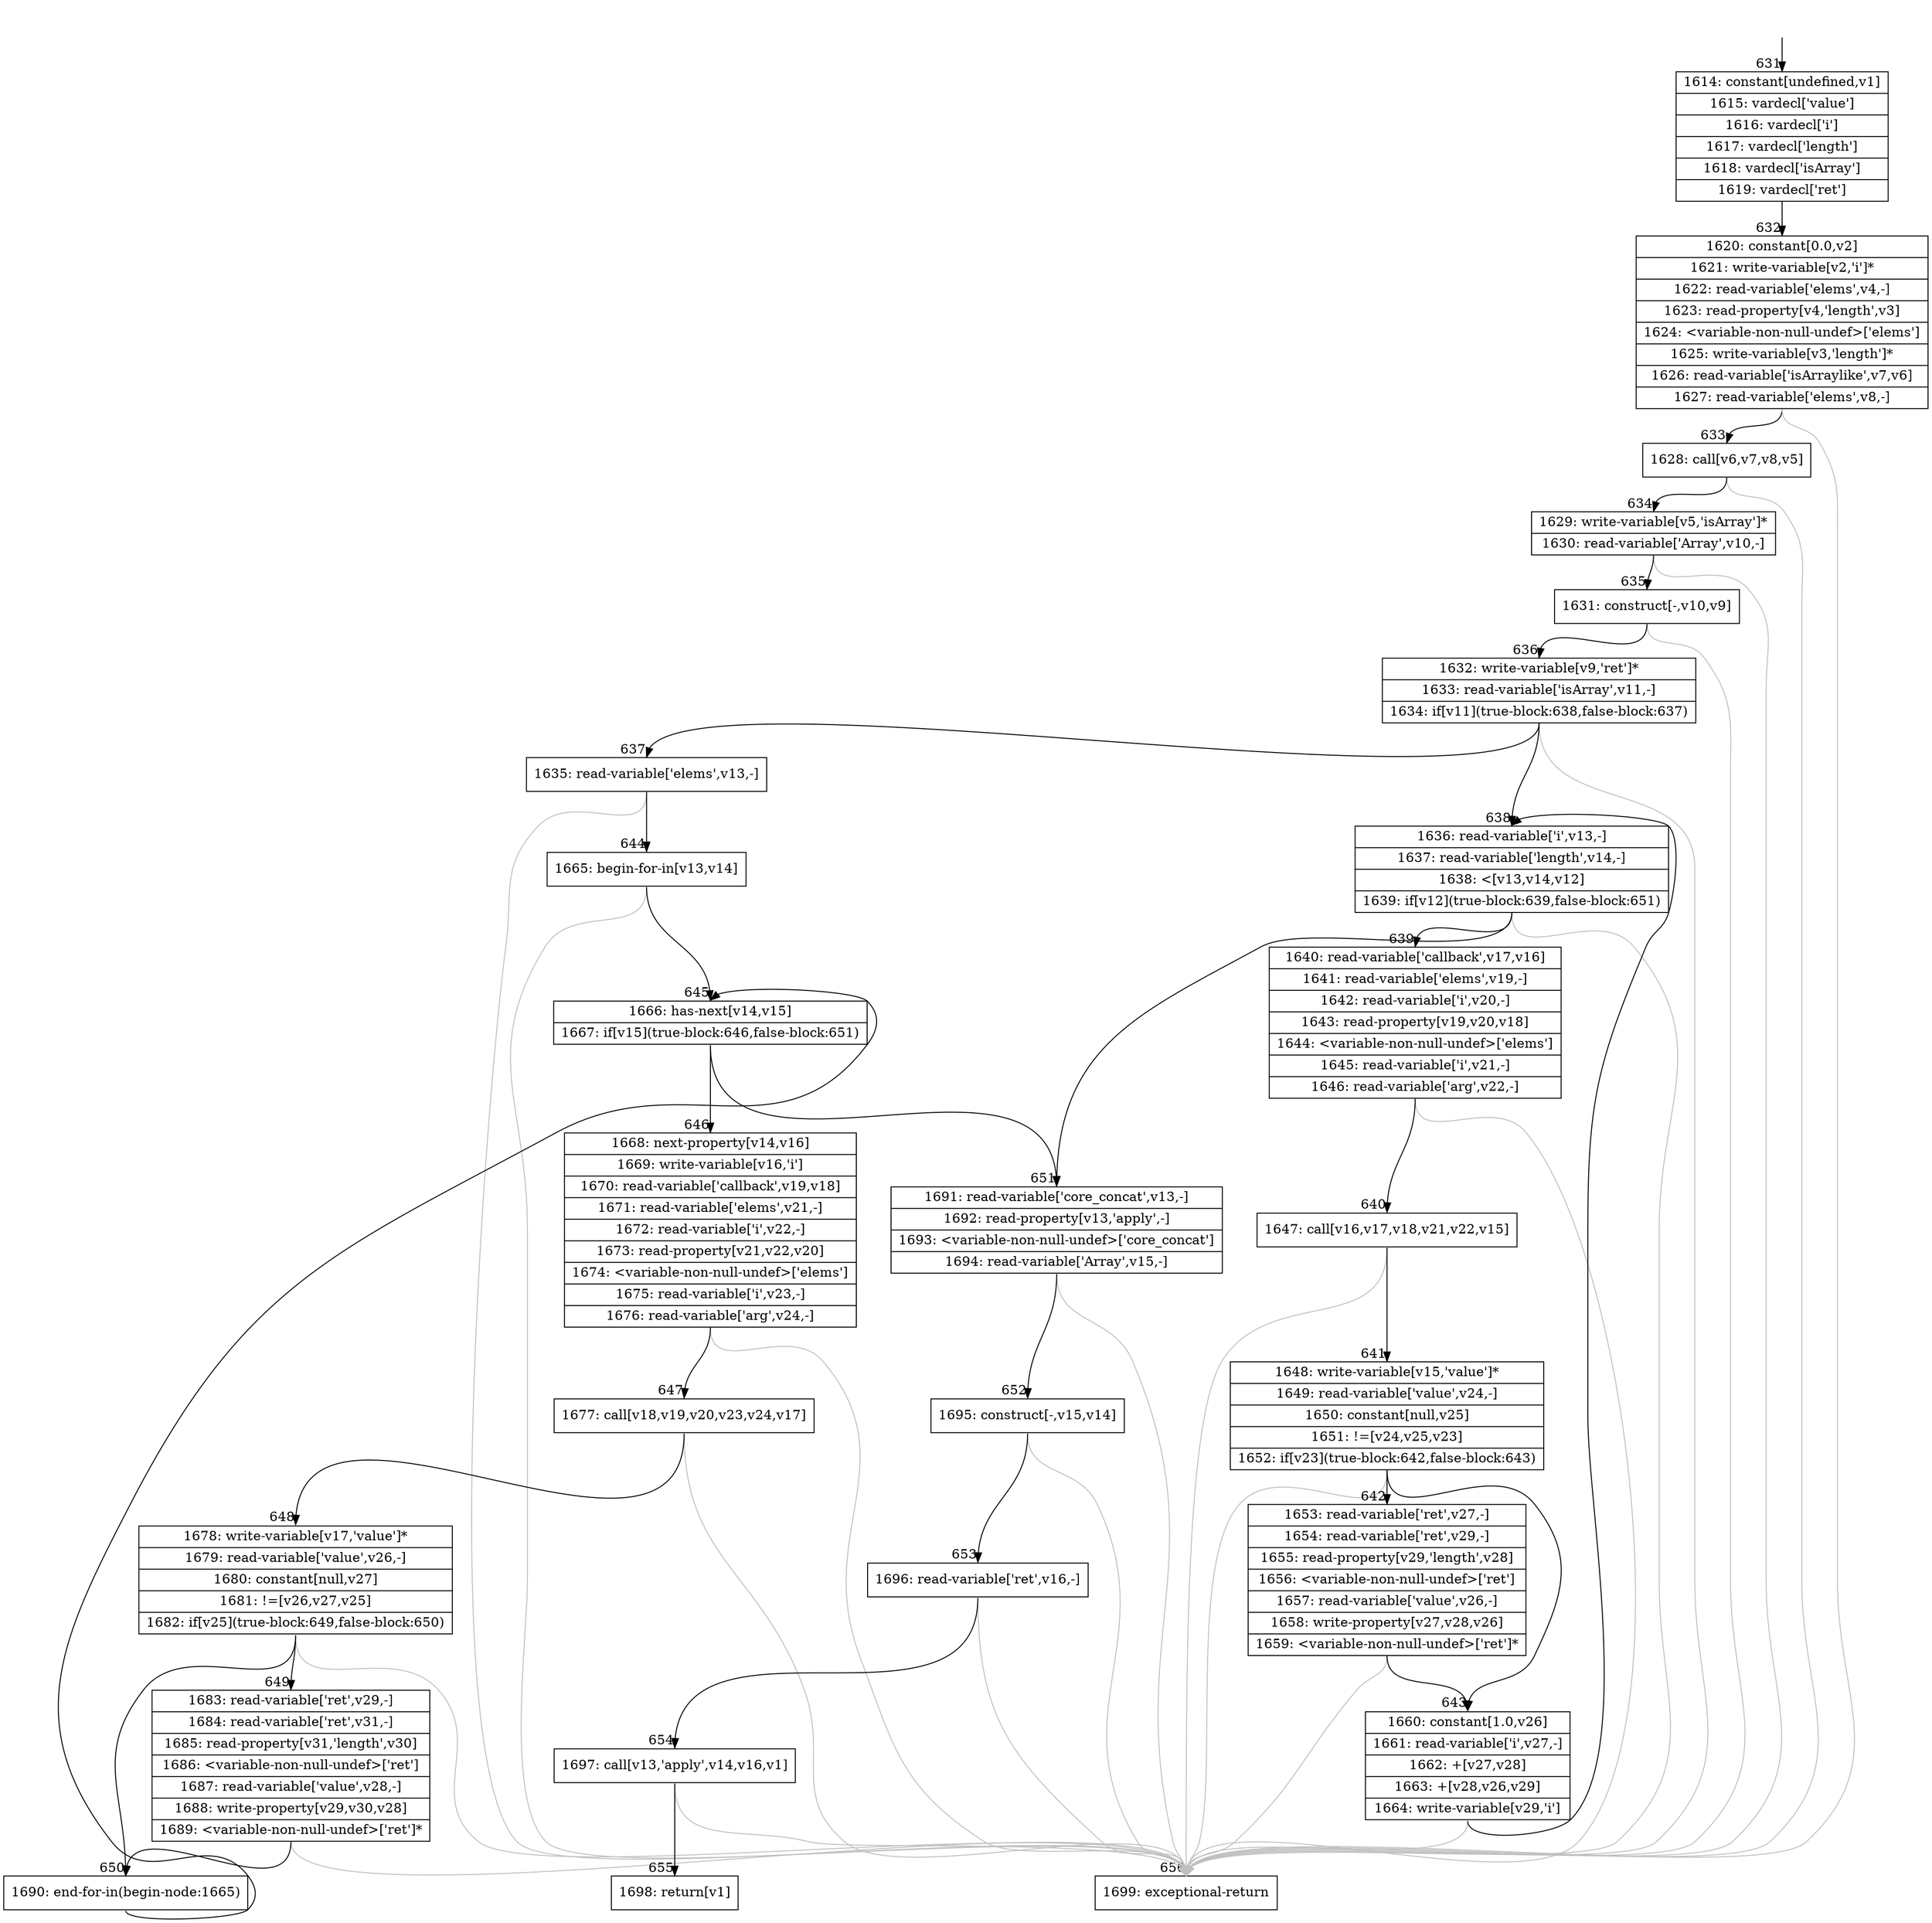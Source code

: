 digraph {
rankdir="TD"
BB_entry47[shape=none,label=""];
BB_entry47 -> BB631 [tailport=s, headport=n, headlabel="    631"]
BB631 [shape=record label="{1614: constant[undefined,v1]|1615: vardecl['value']|1616: vardecl['i']|1617: vardecl['length']|1618: vardecl['isArray']|1619: vardecl['ret']}" ] 
BB631 -> BB632 [tailport=s, headport=n, headlabel="      632"]
BB632 [shape=record label="{1620: constant[0.0,v2]|1621: write-variable[v2,'i']*|1622: read-variable['elems',v4,-]|1623: read-property[v4,'length',v3]|1624: \<variable-non-null-undef\>['elems']|1625: write-variable[v3,'length']*|1626: read-variable['isArraylike',v7,v6]|1627: read-variable['elems',v8,-]}" ] 
BB632 -> BB633 [tailport=s, headport=n, headlabel="      633"]
BB632 -> BB656 [tailport=s, headport=n, color=gray, headlabel="      656"]
BB633 [shape=record label="{1628: call[v6,v7,v8,v5]}" ] 
BB633 -> BB634 [tailport=s, headport=n, headlabel="      634"]
BB633 -> BB656 [tailport=s, headport=n, color=gray]
BB634 [shape=record label="{1629: write-variable[v5,'isArray']*|1630: read-variable['Array',v10,-]}" ] 
BB634 -> BB635 [tailport=s, headport=n, headlabel="      635"]
BB634 -> BB656 [tailport=s, headport=n, color=gray]
BB635 [shape=record label="{1631: construct[-,v10,v9]}" ] 
BB635 -> BB636 [tailport=s, headport=n, headlabel="      636"]
BB635 -> BB656 [tailport=s, headport=n, color=gray]
BB636 [shape=record label="{1632: write-variable[v9,'ret']*|1633: read-variable['isArray',v11,-]|1634: if[v11](true-block:638,false-block:637)}" ] 
BB636 -> BB638 [tailport=s, headport=n, headlabel="      638"]
BB636 -> BB637 [tailport=s, headport=n, headlabel="      637"]
BB636 -> BB656 [tailport=s, headport=n, color=gray]
BB637 [shape=record label="{1635: read-variable['elems',v13,-]}" ] 
BB637 -> BB644 [tailport=s, headport=n, headlabel="      644"]
BB637 -> BB656 [tailport=s, headport=n, color=gray]
BB638 [shape=record label="{1636: read-variable['i',v13,-]|1637: read-variable['length',v14,-]|1638: \<[v13,v14,v12]|1639: if[v12](true-block:639,false-block:651)}" ] 
BB638 -> BB639 [tailport=s, headport=n, headlabel="      639"]
BB638 -> BB651 [tailport=s, headport=n, headlabel="      651"]
BB638 -> BB656 [tailport=s, headport=n, color=gray]
BB639 [shape=record label="{1640: read-variable['callback',v17,v16]|1641: read-variable['elems',v19,-]|1642: read-variable['i',v20,-]|1643: read-property[v19,v20,v18]|1644: \<variable-non-null-undef\>['elems']|1645: read-variable['i',v21,-]|1646: read-variable['arg',v22,-]}" ] 
BB639 -> BB640 [tailport=s, headport=n, headlabel="      640"]
BB639 -> BB656 [tailport=s, headport=n, color=gray]
BB640 [shape=record label="{1647: call[v16,v17,v18,v21,v22,v15]}" ] 
BB640 -> BB641 [tailport=s, headport=n, headlabel="      641"]
BB640 -> BB656 [tailport=s, headport=n, color=gray]
BB641 [shape=record label="{1648: write-variable[v15,'value']*|1649: read-variable['value',v24,-]|1650: constant[null,v25]|1651: !=[v24,v25,v23]|1652: if[v23](true-block:642,false-block:643)}" ] 
BB641 -> BB642 [tailport=s, headport=n, headlabel="      642"]
BB641 -> BB643 [tailport=s, headport=n, headlabel="      643"]
BB641 -> BB656 [tailport=s, headport=n, color=gray]
BB642 [shape=record label="{1653: read-variable['ret',v27,-]|1654: read-variable['ret',v29,-]|1655: read-property[v29,'length',v28]|1656: \<variable-non-null-undef\>['ret']|1657: read-variable['value',v26,-]|1658: write-property[v27,v28,v26]|1659: \<variable-non-null-undef\>['ret']*}" ] 
BB642 -> BB643 [tailport=s, headport=n]
BB642 -> BB656 [tailport=s, headport=n, color=gray]
BB643 [shape=record label="{1660: constant[1.0,v26]|1661: read-variable['i',v27,-]|1662: +[v27,v28]|1663: +[v28,v26,v29]|1664: write-variable[v29,'i']}" ] 
BB643 -> BB638 [tailport=s, headport=n]
BB643 -> BB656 [tailport=s, headport=n, color=gray]
BB644 [shape=record label="{1665: begin-for-in[v13,v14]}" ] 
BB644 -> BB645 [tailport=s, headport=n, headlabel="      645"]
BB644 -> BB656 [tailport=s, headport=n, color=gray]
BB645 [shape=record label="{1666: has-next[v14,v15]|1667: if[v15](true-block:646,false-block:651)}" ] 
BB645 -> BB646 [tailport=s, headport=n, headlabel="      646"]
BB645 -> BB651 [tailport=s, headport=n]
BB646 [shape=record label="{1668: next-property[v14,v16]|1669: write-variable[v16,'i']|1670: read-variable['callback',v19,v18]|1671: read-variable['elems',v21,-]|1672: read-variable['i',v22,-]|1673: read-property[v21,v22,v20]|1674: \<variable-non-null-undef\>['elems']|1675: read-variable['i',v23,-]|1676: read-variable['arg',v24,-]}" ] 
BB646 -> BB647 [tailport=s, headport=n, headlabel="      647"]
BB646 -> BB656 [tailport=s, headport=n, color=gray]
BB647 [shape=record label="{1677: call[v18,v19,v20,v23,v24,v17]}" ] 
BB647 -> BB648 [tailport=s, headport=n, headlabel="      648"]
BB647 -> BB656 [tailport=s, headport=n, color=gray]
BB648 [shape=record label="{1678: write-variable[v17,'value']*|1679: read-variable['value',v26,-]|1680: constant[null,v27]|1681: !=[v26,v27,v25]|1682: if[v25](true-block:649,false-block:650)}" ] 
BB648 -> BB649 [tailport=s, headport=n, headlabel="      649"]
BB648 -> BB650 [tailport=s, headport=n, headlabel="      650"]
BB648 -> BB656 [tailport=s, headport=n, color=gray]
BB649 [shape=record label="{1683: read-variable['ret',v29,-]|1684: read-variable['ret',v31,-]|1685: read-property[v31,'length',v30]|1686: \<variable-non-null-undef\>['ret']|1687: read-variable['value',v28,-]|1688: write-property[v29,v30,v28]|1689: \<variable-non-null-undef\>['ret']*}" ] 
BB649 -> BB650 [tailport=s, headport=n]
BB649 -> BB656 [tailport=s, headport=n, color=gray]
BB650 [shape=record label="{1690: end-for-in(begin-node:1665)}" ] 
BB650 -> BB645 [tailport=s, headport=n]
BB651 [shape=record label="{1691: read-variable['core_concat',v13,-]|1692: read-property[v13,'apply',-]|1693: \<variable-non-null-undef\>['core_concat']|1694: read-variable['Array',v15,-]}" ] 
BB651 -> BB652 [tailport=s, headport=n, headlabel="      652"]
BB651 -> BB656 [tailport=s, headport=n, color=gray]
BB652 [shape=record label="{1695: construct[-,v15,v14]}" ] 
BB652 -> BB653 [tailport=s, headport=n, headlabel="      653"]
BB652 -> BB656 [tailport=s, headport=n, color=gray]
BB653 [shape=record label="{1696: read-variable['ret',v16,-]}" ] 
BB653 -> BB654 [tailport=s, headport=n, headlabel="      654"]
BB653 -> BB656 [tailport=s, headport=n, color=gray]
BB654 [shape=record label="{1697: call[v13,'apply',v14,v16,v1]}" ] 
BB654 -> BB655 [tailport=s, headport=n, headlabel="      655"]
BB654 -> BB656 [tailport=s, headport=n, color=gray]
BB655 [shape=record label="{1698: return[v1]}" ] 
BB656 [shape=record label="{1699: exceptional-return}" ] 
}
